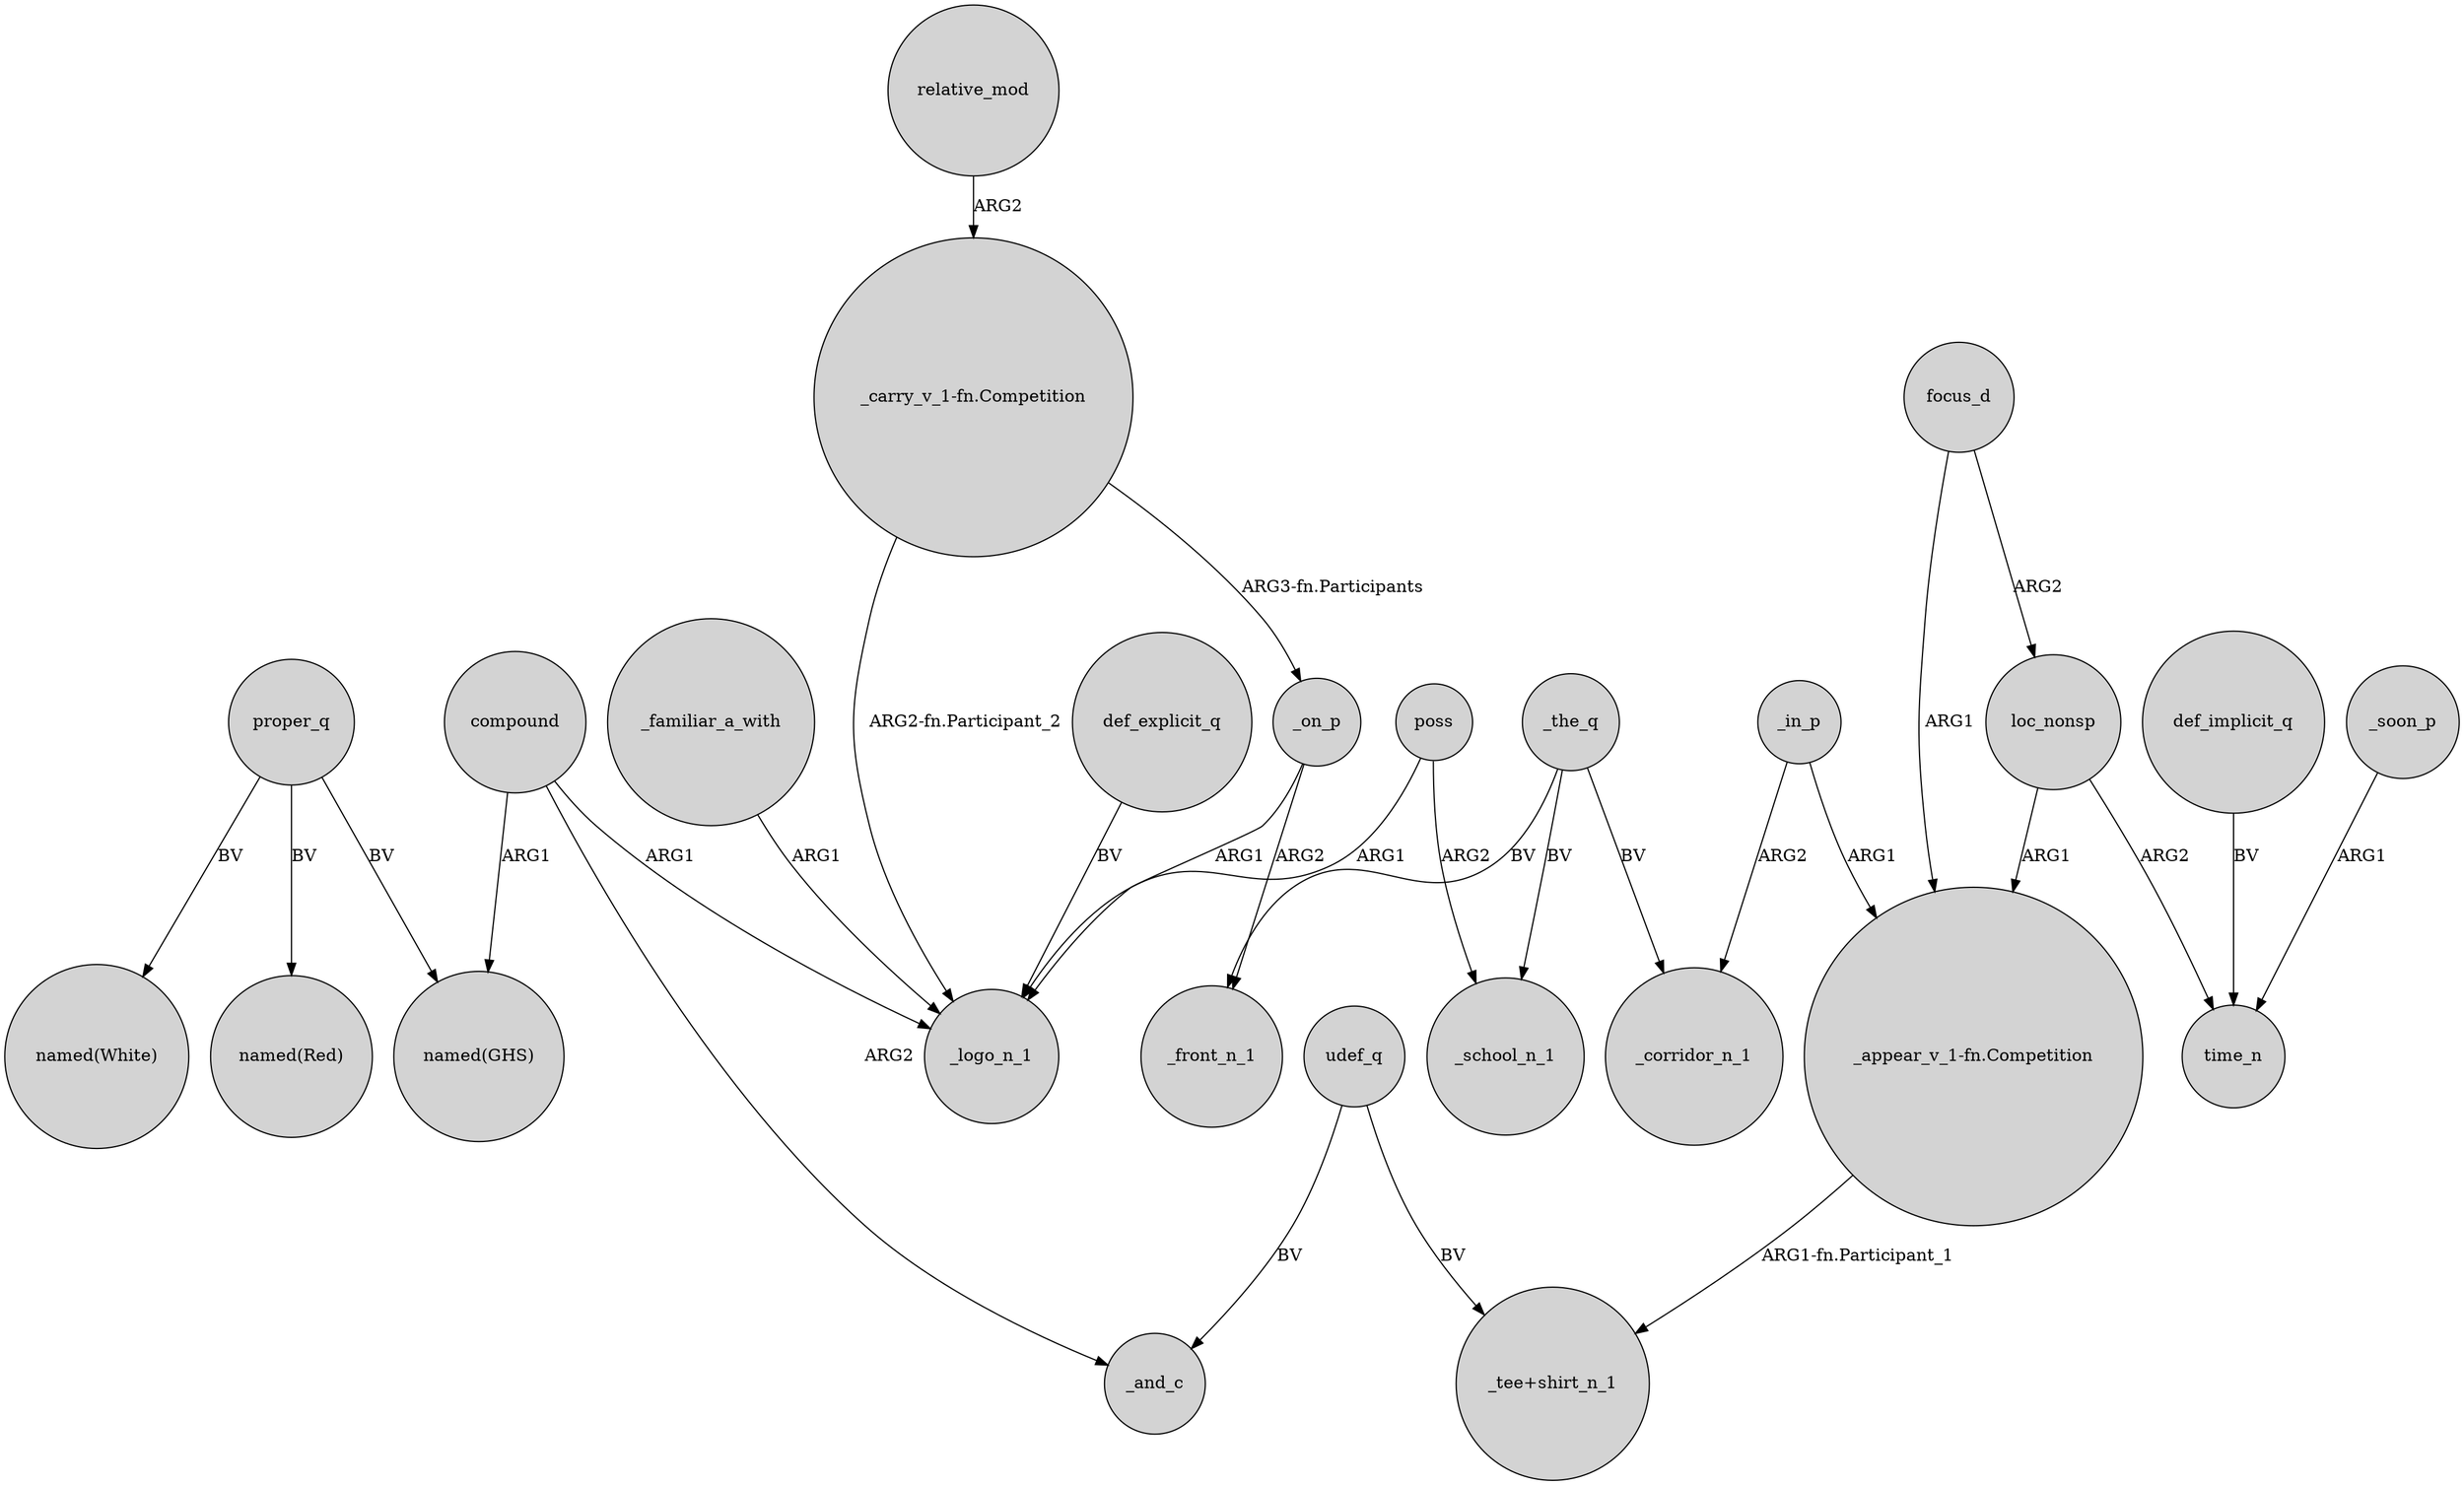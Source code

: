 digraph {
	node [shape=circle style=filled]
	proper_q -> "named(White)" [label=BV]
	_familiar_a_with -> _logo_n_1 [label=ARG1]
	udef_q -> "_tee+shirt_n_1" [label=BV]
	focus_d -> "_appear_v_1-fn.Competition" [label=ARG1]
	_the_q -> _school_n_1 [label=BV]
	"_carry_v_1-fn.Competition" -> _logo_n_1 [label="ARG2-fn.Participant_2"]
	compound -> "named(GHS)" [label=ARG1]
	compound -> _logo_n_1 [label=ARG1]
	_the_q -> _corridor_n_1 [label=BV]
	_in_p -> _corridor_n_1 [label=ARG2]
	_in_p -> "_appear_v_1-fn.Competition" [label=ARG1]
	_on_p -> _logo_n_1 [label=ARG1]
	loc_nonsp -> time_n [label=ARG2]
	loc_nonsp -> "_appear_v_1-fn.Competition" [label=ARG1]
	udef_q -> _and_c [label=BV]
	def_implicit_q -> time_n [label=BV]
	poss -> _school_n_1 [label=ARG2]
	def_explicit_q -> _logo_n_1 [label=BV]
	"_carry_v_1-fn.Competition" -> _on_p [label="ARG3-fn.Participants"]
	"_appear_v_1-fn.Competition" -> "_tee+shirt_n_1" [label="ARG1-fn.Participant_1"]
	proper_q -> "named(Red)" [label=BV]
	_on_p -> _front_n_1 [label=ARG2]
	proper_q -> "named(GHS)" [label=BV]
	_soon_p -> time_n [label=ARG1]
	focus_d -> loc_nonsp [label=ARG2]
	poss -> _logo_n_1 [label=ARG1]
	relative_mod -> "_carry_v_1-fn.Competition" [label=ARG2]
	compound -> _and_c [label=ARG2]
	_the_q -> _front_n_1 [label=BV]
}
